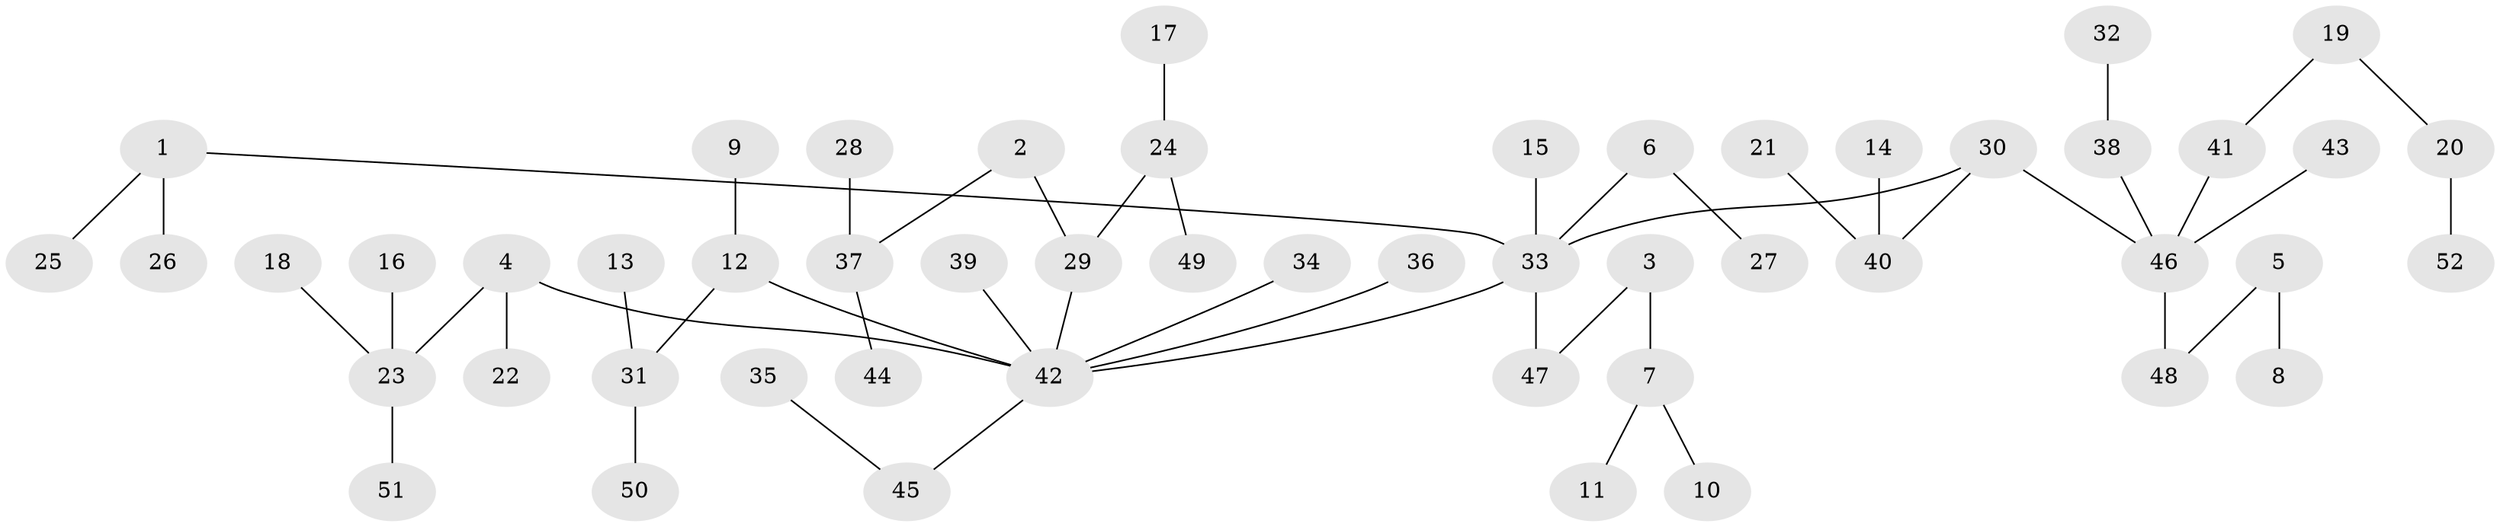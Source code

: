 // original degree distribution, {8: 0.009615384615384616, 4: 0.07692307692307693, 9: 0.009615384615384616, 3: 0.09615384615384616, 6: 0.009615384615384616, 2: 0.25, 1: 0.5192307692307693, 5: 0.028846153846153848}
// Generated by graph-tools (version 1.1) at 2025/02/03/09/25 03:02:26]
// undirected, 52 vertices, 51 edges
graph export_dot {
graph [start="1"]
  node [color=gray90,style=filled];
  1;
  2;
  3;
  4;
  5;
  6;
  7;
  8;
  9;
  10;
  11;
  12;
  13;
  14;
  15;
  16;
  17;
  18;
  19;
  20;
  21;
  22;
  23;
  24;
  25;
  26;
  27;
  28;
  29;
  30;
  31;
  32;
  33;
  34;
  35;
  36;
  37;
  38;
  39;
  40;
  41;
  42;
  43;
  44;
  45;
  46;
  47;
  48;
  49;
  50;
  51;
  52;
  1 -- 25 [weight=1.0];
  1 -- 26 [weight=1.0];
  1 -- 33 [weight=1.0];
  2 -- 29 [weight=1.0];
  2 -- 37 [weight=1.0];
  3 -- 7 [weight=1.0];
  3 -- 47 [weight=1.0];
  4 -- 22 [weight=1.0];
  4 -- 23 [weight=1.0];
  4 -- 42 [weight=1.0];
  5 -- 8 [weight=1.0];
  5 -- 48 [weight=1.0];
  6 -- 27 [weight=1.0];
  6 -- 33 [weight=1.0];
  7 -- 10 [weight=1.0];
  7 -- 11 [weight=1.0];
  9 -- 12 [weight=1.0];
  12 -- 31 [weight=1.0];
  12 -- 42 [weight=1.0];
  13 -- 31 [weight=1.0];
  14 -- 40 [weight=1.0];
  15 -- 33 [weight=1.0];
  16 -- 23 [weight=1.0];
  17 -- 24 [weight=1.0];
  18 -- 23 [weight=1.0];
  19 -- 20 [weight=1.0];
  19 -- 41 [weight=1.0];
  20 -- 52 [weight=1.0];
  21 -- 40 [weight=1.0];
  23 -- 51 [weight=1.0];
  24 -- 29 [weight=1.0];
  24 -- 49 [weight=1.0];
  28 -- 37 [weight=1.0];
  29 -- 42 [weight=1.0];
  30 -- 33 [weight=1.0];
  30 -- 40 [weight=1.0];
  30 -- 46 [weight=1.0];
  31 -- 50 [weight=1.0];
  32 -- 38 [weight=1.0];
  33 -- 42 [weight=1.0];
  33 -- 47 [weight=1.0];
  34 -- 42 [weight=1.0];
  35 -- 45 [weight=1.0];
  36 -- 42 [weight=1.0];
  37 -- 44 [weight=1.0];
  38 -- 46 [weight=1.0];
  39 -- 42 [weight=1.0];
  41 -- 46 [weight=1.0];
  42 -- 45 [weight=1.0];
  43 -- 46 [weight=1.0];
  46 -- 48 [weight=1.0];
}
